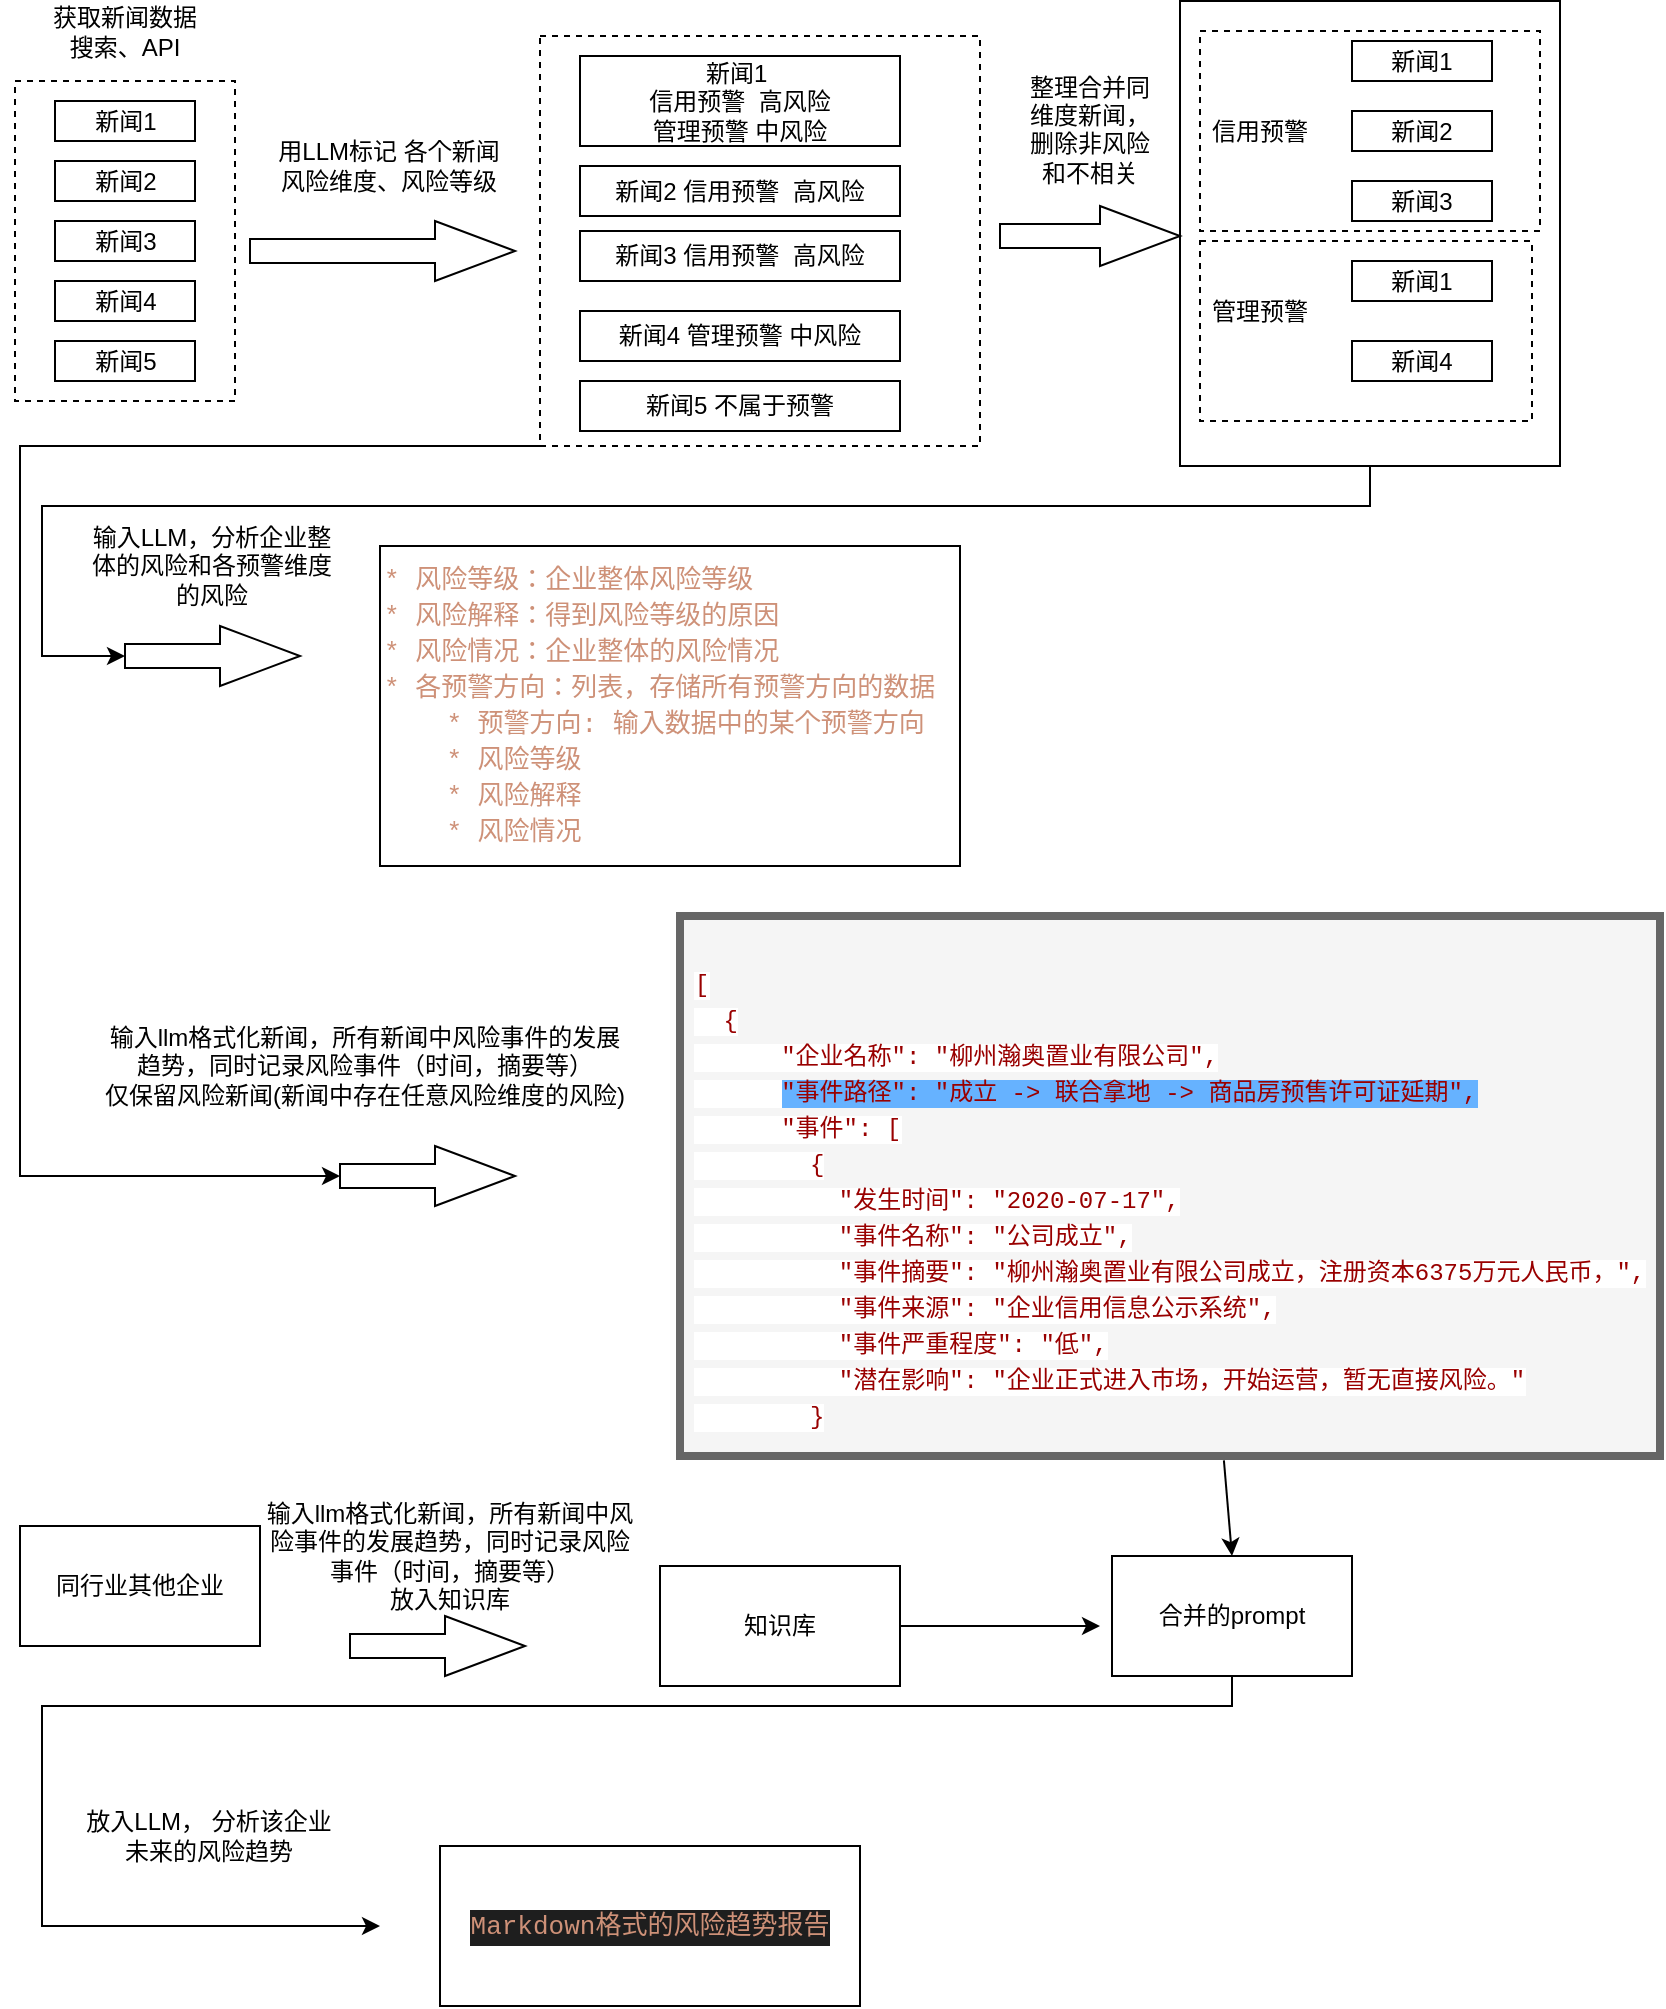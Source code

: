 <mxfile version="26.2.15">
  <diagram name="Page-1" id="-CptS_FyW93wxNX5hnl3">
    <mxGraphModel dx="938" dy="606" grid="1" gridSize="10" guides="1" tooltips="1" connect="1" arrows="1" fold="1" page="1" pageScale="1" pageWidth="827" pageHeight="1169" math="0" shadow="0">
      <root>
        <mxCell id="0" />
        <mxCell id="1" parent="0" />
        <mxCell id="sgrRT7Y9RnZKxksEeC1y-48" style="edgeStyle=orthogonalEdgeStyle;rounded=0;orthogonalLoop=1;jettySize=auto;html=1;entryX=0;entryY=0.5;entryDx=0;entryDy=0;entryPerimeter=0;" parent="1" source="sgrRT7Y9RnZKxksEeC1y-44" target="sgrRT7Y9RnZKxksEeC1y-42" edge="1">
          <mxGeometry relative="1" as="geometry">
            <mxPoint x="40" y="360" as="targetPoint" />
            <Array as="points">
              <mxPoint x="705" y="290" />
              <mxPoint x="41" y="290" />
              <mxPoint x="41" y="365" />
            </Array>
          </mxGeometry>
        </mxCell>
        <mxCell id="sgrRT7Y9RnZKxksEeC1y-44" value="" style="rounded=0;whiteSpace=wrap;html=1;" parent="1" vertex="1">
          <mxGeometry x="610" y="37.5" width="190" height="232.5" as="geometry" />
        </mxCell>
        <mxCell id="sgrRT7Y9RnZKxksEeC1y-24" value="" style="rounded=0;whiteSpace=wrap;html=1;dashed=1;" parent="1" vertex="1">
          <mxGeometry x="620" y="157.5" width="166" height="90" as="geometry" />
        </mxCell>
        <mxCell id="sgrRT7Y9RnZKxksEeC1y-23" value="" style="rounded=0;whiteSpace=wrap;html=1;dashed=1;" parent="1" vertex="1">
          <mxGeometry x="620" y="52.5" width="170" height="100" as="geometry" />
        </mxCell>
        <mxCell id="sgrRT7Y9RnZKxksEeC1y-10" value="" style="rounded=0;whiteSpace=wrap;html=1;dashed=1;fillColor=none;" parent="1" vertex="1">
          <mxGeometry x="27.5" y="77.5" width="110" height="160" as="geometry" />
        </mxCell>
        <mxCell id="sgrRT7Y9RnZKxksEeC1y-1" value="新闻5" style="rounded=0;whiteSpace=wrap;html=1;" parent="1" vertex="1">
          <mxGeometry x="47.5" y="207.5" width="70" height="20" as="geometry" />
        </mxCell>
        <mxCell id="sgrRT7Y9RnZKxksEeC1y-2" value="新闻4" style="rounded=0;whiteSpace=wrap;html=1;" parent="1" vertex="1">
          <mxGeometry x="47.5" y="177.5" width="70" height="20" as="geometry" />
        </mxCell>
        <mxCell id="sgrRT7Y9RnZKxksEeC1y-3" value="新闻3" style="rounded=0;whiteSpace=wrap;html=1;" parent="1" vertex="1">
          <mxGeometry x="47.5" y="147.5" width="70" height="20" as="geometry" />
        </mxCell>
        <mxCell id="sgrRT7Y9RnZKxksEeC1y-4" value="新闻2" style="rounded=0;whiteSpace=wrap;html=1;" parent="1" vertex="1">
          <mxGeometry x="47.5" y="117.5" width="70" height="20" as="geometry" />
        </mxCell>
        <mxCell id="sgrRT7Y9RnZKxksEeC1y-5" value="新闻1" style="rounded=0;whiteSpace=wrap;html=1;" parent="1" vertex="1">
          <mxGeometry x="47.5" y="87.5" width="70" height="20" as="geometry" />
        </mxCell>
        <mxCell id="sgrRT7Y9RnZKxksEeC1y-9" value="获取新闻数据&lt;div&gt;搜索、API&lt;/div&gt;" style="text;html=1;align=center;verticalAlign=middle;whiteSpace=wrap;rounded=0;" parent="1" vertex="1">
          <mxGeometry x="20" y="37.5" width="125" height="30" as="geometry" />
        </mxCell>
        <mxCell id="sgrRT7Y9RnZKxksEeC1y-14" value="用LLM标记 各个新闻&lt;div&gt;风险维度、风险等级&lt;/div&gt;" style="text;html=1;align=center;verticalAlign=middle;whiteSpace=wrap;rounded=0;" parent="1" vertex="1">
          <mxGeometry x="137.5" y="95" width="152.5" height="50" as="geometry" />
        </mxCell>
        <mxCell id="sgrRT7Y9RnZKxksEeC1y-15" value="信用预警" style="text;html=1;align=center;verticalAlign=middle;whiteSpace=wrap;rounded=0;" parent="1" vertex="1">
          <mxGeometry x="620" y="87.5" width="60" height="30" as="geometry" />
        </mxCell>
        <mxCell id="sgrRT7Y9RnZKxksEeC1y-16" value="管理预警" style="text;html=1;align=center;verticalAlign=middle;whiteSpace=wrap;rounded=0;" parent="1" vertex="1">
          <mxGeometry x="620" y="177.5" width="60" height="30" as="geometry" />
        </mxCell>
        <mxCell id="sgrRT7Y9RnZKxksEeC1y-17" value="新闻1" style="rounded=0;whiteSpace=wrap;html=1;" parent="1" vertex="1">
          <mxGeometry x="696" y="57.5" width="70" height="20" as="geometry" />
        </mxCell>
        <mxCell id="sgrRT7Y9RnZKxksEeC1y-18" value="新闻2" style="rounded=0;whiteSpace=wrap;html=1;" parent="1" vertex="1">
          <mxGeometry x="696" y="92.5" width="70" height="20" as="geometry" />
        </mxCell>
        <mxCell id="sgrRT7Y9RnZKxksEeC1y-19" value="新闻3" style="rounded=0;whiteSpace=wrap;html=1;" parent="1" vertex="1">
          <mxGeometry x="696" y="127.5" width="70" height="20" as="geometry" />
        </mxCell>
        <mxCell id="sgrRT7Y9RnZKxksEeC1y-20" value="新闻1" style="rounded=0;whiteSpace=wrap;html=1;" parent="1" vertex="1">
          <mxGeometry x="696" y="167.5" width="70" height="20" as="geometry" />
        </mxCell>
        <mxCell id="sgrRT7Y9RnZKxksEeC1y-22" value="新闻4" style="rounded=0;whiteSpace=wrap;html=1;" parent="1" vertex="1">
          <mxGeometry x="696" y="207.5" width="70" height="20" as="geometry" />
        </mxCell>
        <mxCell id="sgrRT7Y9RnZKxksEeC1y-25" value="" style="html=1;shadow=0;dashed=0;align=center;verticalAlign=middle;shape=mxgraph.arrows2.arrow;dy=0.6;dx=40;notch=0;" parent="1" vertex="1">
          <mxGeometry x="145" y="147.5" width="132.5" height="30" as="geometry" />
        </mxCell>
        <mxCell id="sgrRT7Y9RnZKxksEeC1y-27" value="" style="html=1;shadow=0;dashed=0;align=center;verticalAlign=middle;shape=mxgraph.arrows2.arrow;dy=0.6;dx=40;notch=0;" parent="1" vertex="1">
          <mxGeometry x="520" y="140" width="90" height="30" as="geometry" />
        </mxCell>
        <mxCell id="sgrRT7Y9RnZKxksEeC1y-29" value="整理合并同维度新闻，删除非风险和不相关&lt;div&gt;&lt;br&gt;&lt;/div&gt;" style="text;html=1;align=center;verticalAlign=middle;whiteSpace=wrap;rounded=0;" parent="1" vertex="1">
          <mxGeometry x="530" y="97.5" width="70" height="22.5" as="geometry" />
        </mxCell>
        <mxCell id="sgrRT7Y9RnZKxksEeC1y-32" value="" style="rounded=0;whiteSpace=wrap;html=1;dashed=1;fillColor=none;" parent="1" vertex="1">
          <mxGeometry x="290" y="55" width="220" height="205" as="geometry" />
        </mxCell>
        <mxCell id="sgrRT7Y9RnZKxksEeC1y-33" value="新闻5 不属于预警" style="rounded=0;whiteSpace=wrap;html=1;" parent="1" vertex="1">
          <mxGeometry x="310" y="227.5" width="160" height="25" as="geometry" />
        </mxCell>
        <mxCell id="sgrRT7Y9RnZKxksEeC1y-34" value="新闻4 管理预警 中风险" style="rounded=0;whiteSpace=wrap;html=1;" parent="1" vertex="1">
          <mxGeometry x="310" y="192.5" width="160" height="25" as="geometry" />
        </mxCell>
        <mxCell id="sgrRT7Y9RnZKxksEeC1y-35" value="新闻3 信用预警&amp;nbsp; 高风险" style="rounded=0;whiteSpace=wrap;html=1;" parent="1" vertex="1">
          <mxGeometry x="310" y="152.5" width="160" height="25" as="geometry" />
        </mxCell>
        <mxCell id="sgrRT7Y9RnZKxksEeC1y-36" value="新闻2 信用预警&amp;nbsp; 高风险" style="rounded=0;whiteSpace=wrap;html=1;" parent="1" vertex="1">
          <mxGeometry x="310" y="120" width="160" height="25" as="geometry" />
        </mxCell>
        <mxCell id="sgrRT7Y9RnZKxksEeC1y-37" value="新闻1&amp;nbsp;&lt;div&gt;信用预警&amp;nbsp; 高风险&lt;div&gt;管理预警 中风险&lt;/div&gt;&lt;/div&gt;" style="rounded=0;whiteSpace=wrap;html=1;" parent="1" vertex="1">
          <mxGeometry x="310" y="65" width="160" height="45" as="geometry" />
        </mxCell>
        <mxCell id="sgrRT7Y9RnZKxksEeC1y-40" value="输入LLM，分析企业整体的风险和各预警维度的风险" style="text;html=1;align=center;verticalAlign=middle;whiteSpace=wrap;rounded=0;" parent="1" vertex="1">
          <mxGeometry x="61.25" y="290" width="130" height="60" as="geometry" />
        </mxCell>
        <mxCell id="sgrRT7Y9RnZKxksEeC1y-42" value="" style="html=1;shadow=0;dashed=0;align=center;verticalAlign=middle;shape=mxgraph.arrows2.arrow;dy=0.6;dx=40;notch=0;" parent="1" vertex="1">
          <mxGeometry x="82.5" y="350" width="87.5" height="30" as="geometry" />
        </mxCell>
        <mxCell id="sgrRT7Y9RnZKxksEeC1y-50" value="&lt;div style=&quot;color: rgb(212, 212, 212); font-family: Consolas, &amp;quot;Courier New&amp;quot;, monospace; font-size: 13px; line-height: 18px; white-space: pre;&quot;&gt;&lt;div style=&quot;&quot;&gt;&lt;span style=&quot;color: rgb(206, 145, 120);&quot;&gt;* 风险等级：企业整体风险等级&lt;/span&gt;&lt;/div&gt;&lt;div style=&quot;&quot;&gt;&lt;span style=&quot;color: rgb(206, 145, 120);&quot;&gt;* 风险解释：得到风险等级的原因&lt;/span&gt;&lt;/div&gt;&lt;div style=&quot;&quot;&gt;&lt;span style=&quot;color: rgb(206, 145, 120);&quot;&gt;* 风险情况：企业整体的风险情况&lt;/span&gt;&lt;/div&gt;&lt;div style=&quot;&quot;&gt;&lt;span style=&quot;color: rgb(206, 145, 120);&quot;&gt;* 各预警方向：列表，存储所有预警方向的数据&lt;/span&gt;&lt;/div&gt;&lt;div style=&quot;&quot;&gt;&lt;span style=&quot;color: rgb(206, 145, 120);&quot;&gt;&amp;nbsp; &amp;nbsp; * 预警方向: 输入数据中的某个预警方向&lt;/span&gt;&lt;/div&gt;&lt;div style=&quot;&quot;&gt;&lt;span style=&quot;color: rgb(206, 145, 120);&quot;&gt;&amp;nbsp; &amp;nbsp; * 风险等级&lt;/span&gt;&lt;/div&gt;&lt;div style=&quot;&quot;&gt;&lt;span style=&quot;color: rgb(206, 145, 120);&quot;&gt;&amp;nbsp; &amp;nbsp; * 风险解释&lt;/span&gt;&lt;/div&gt;&lt;div&gt;&lt;span style=&quot;color: rgb(206, 145, 120);&quot;&gt;&amp;nbsp; &amp;nbsp; * 风险情况&lt;/span&gt;&lt;/div&gt;&lt;/div&gt;" style="rounded=0;whiteSpace=wrap;html=1;align=left;" parent="1" vertex="1">
          <mxGeometry x="210" y="310" width="290" height="160" as="geometry" />
        </mxCell>
        <mxCell id="sgrRT7Y9RnZKxksEeC1y-52" value="知识库" style="rounded=0;whiteSpace=wrap;html=1;" parent="1" vertex="1">
          <mxGeometry x="350" y="820" width="120" height="60" as="geometry" />
        </mxCell>
        <mxCell id="sgrRT7Y9RnZKxksEeC1y-60" value="输入llm格式化新闻，所有新闻中风险事件的发展趋势，同时记录风险事件（时间，摘要等）&lt;br&gt;仅保留风险新闻(新闻中存在任意风险维度的风险)" style="text;html=1;align=center;verticalAlign=middle;whiteSpace=wrap;rounded=0;" parent="1" vertex="1">
          <mxGeometry x="70" y="530" width="265" height="80" as="geometry" />
        </mxCell>
        <mxCell id="sgrRT7Y9RnZKxksEeC1y-61" value="" style="html=1;shadow=0;dashed=0;align=center;verticalAlign=middle;shape=mxgraph.arrows2.arrow;dy=0.6;dx=40;notch=0;" parent="1" vertex="1">
          <mxGeometry x="190" y="610" width="87.5" height="30" as="geometry" />
        </mxCell>
        <mxCell id="sgrRT7Y9RnZKxksEeC1y-62" value="&lt;div style=&quot;text-align: left;&quot;&gt;&lt;font style=&quot;color: rgb(153, 0, 0); background-color: light-dark(#ffffff, var(--ge-dark-color, #121212));&quot;&gt;&lt;br&gt;&lt;/font&gt;&lt;/div&gt;&lt;div style=&quot;font-family: Consolas, &amp;quot;Courier New&amp;quot;, monospace; font-weight: normal; line-height: 18px; white-space: pre;&quot;&gt;&lt;div style=&quot;text-align: left;&quot;&gt;&lt;font style=&quot;color: rgb(153, 0, 0); background-color: light-dark(#ffffff, var(--ge-dark-color, #121212));&quot;&gt;[&lt;/font&gt;&lt;/div&gt;&lt;div style=&quot;text-align: left;&quot;&gt;&lt;font style=&quot;color: rgb(153, 0, 0); background-color: light-dark(#ffffff, var(--ge-dark-color, #121212));&quot;&gt;&amp;nbsp; {&lt;/font&gt;&lt;/div&gt;&lt;div style=&quot;text-align: left;&quot;&gt;&lt;font style=&quot;color: rgb(153, 0, 0); background-color: light-dark(#ffffff, var(--ge-dark-color, #121212));&quot;&gt;&lt;span&gt;&amp;nbsp; &amp;nbsp; &amp;nbsp; &lt;/span&gt;&lt;span&gt;&quot;企业名称&quot;&lt;/span&gt;&lt;span&gt;: &lt;/span&gt;&lt;span&gt;&quot;柳州瀚奥置业有限公司&quot;&lt;/span&gt;&lt;span&gt;,&lt;/span&gt;&lt;/font&gt;&lt;/div&gt;&lt;div style=&quot;text-align: left;&quot;&gt;&lt;font style=&quot;color: rgb(153, 0, 0);&quot;&gt;&lt;span style=&quot;background-color: light-dark(#ffffff, var(--ge-dark-color, #121212));&quot;&gt;&amp;nbsp; &amp;nbsp; &amp;nbsp; &lt;/span&gt;&lt;span style=&quot;background-color: rgb(102, 178, 255);&quot;&gt;&quot;事件路径&quot;: &quot;成立 -&amp;gt; 联合拿地 -&amp;gt; 商品房预售许可证延期&quot;,&lt;/span&gt;&lt;/font&gt;&lt;/div&gt;&lt;div style=&quot;text-align: left;&quot;&gt;&lt;font style=&quot;color: rgb(153, 0, 0); background-color: light-dark(#ffffff, var(--ge-dark-color, #121212));&quot;&gt;&lt;span&gt;&amp;nbsp; &amp;nbsp; &amp;nbsp; &lt;/span&gt;&lt;span&gt;&quot;事件&quot;&lt;/span&gt;&lt;span&gt;: [&lt;/span&gt;&lt;/font&gt;&lt;/div&gt;&lt;div style=&quot;text-align: left;&quot;&gt;&lt;font style=&quot;color: rgb(153, 0, 0); background-color: light-dark(#ffffff, var(--ge-dark-color, #121212));&quot;&gt;&amp;nbsp; &amp;nbsp; &amp;nbsp; &amp;nbsp; {&lt;/font&gt;&lt;/div&gt;&lt;div style=&quot;text-align: left;&quot;&gt;&lt;font style=&quot;color: rgb(153, 0, 0); background-color: light-dark(#ffffff, var(--ge-dark-color, #121212));&quot;&gt;&lt;span&gt;&amp;nbsp; &amp;nbsp; &amp;nbsp; &amp;nbsp; &amp;nbsp; &lt;/span&gt;&lt;span&gt;&quot;发生时间&quot;&lt;/span&gt;&lt;span&gt;: &lt;/span&gt;&lt;span&gt;&quot;2020-07-17&quot;&lt;/span&gt;&lt;span&gt;,&lt;/span&gt;&lt;/font&gt;&lt;/div&gt;&lt;div style=&quot;text-align: left;&quot;&gt;&lt;font style=&quot;color: rgb(153, 0, 0); background-color: light-dark(#ffffff, var(--ge-dark-color, #121212));&quot;&gt;&lt;span&gt;&amp;nbsp; &amp;nbsp; &amp;nbsp; &amp;nbsp; &amp;nbsp; &lt;/span&gt;&lt;span&gt;&quot;事件名称&quot;&lt;/span&gt;&lt;span&gt;: &lt;/span&gt;&lt;span&gt;&quot;公司成立&quot;&lt;/span&gt;&lt;span&gt;,&lt;/span&gt;&lt;/font&gt;&lt;/div&gt;&lt;div style=&quot;text-align: left;&quot;&gt;&lt;font style=&quot;color: rgb(153, 0, 0); background-color: light-dark(#ffffff, var(--ge-dark-color, #121212));&quot;&gt;&lt;span&gt;&amp;nbsp; &amp;nbsp; &amp;nbsp; &amp;nbsp; &amp;nbsp; &lt;/span&gt;&lt;span&gt;&quot;事件摘要&quot;&lt;/span&gt;&lt;span&gt;: &lt;/span&gt;&lt;span&gt;&quot;柳州瀚奥置业有限公司成立，注册资本6375万元人民币，&quot;&lt;/span&gt;&lt;span&gt;,&lt;/span&gt;&lt;/font&gt;&lt;/div&gt;&lt;div style=&quot;text-align: left;&quot;&gt;&lt;font style=&quot;color: rgb(153, 0, 0); background-color: light-dark(#ffffff, var(--ge-dark-color, #121212));&quot;&gt;&lt;span&gt;&amp;nbsp; &amp;nbsp; &amp;nbsp; &amp;nbsp; &amp;nbsp; &lt;/span&gt;&lt;span&gt;&quot;事件来源&quot;&lt;/span&gt;&lt;span&gt;: &lt;/span&gt;&lt;span&gt;&quot;企业信用信息公示系统&quot;&lt;/span&gt;&lt;span&gt;,&lt;/span&gt;&lt;/font&gt;&lt;/div&gt;&lt;div style=&quot;text-align: left;&quot;&gt;&lt;font style=&quot;color: rgb(153, 0, 0); background-color: light-dark(#ffffff, var(--ge-dark-color, #121212));&quot;&gt;&lt;span&gt;&amp;nbsp; &amp;nbsp; &amp;nbsp; &amp;nbsp; &amp;nbsp; &lt;/span&gt;&lt;span&gt;&quot;事件严重程度&quot;&lt;/span&gt;&lt;span&gt;: &lt;/span&gt;&lt;span&gt;&quot;低&quot;&lt;/span&gt;&lt;span&gt;,&lt;/span&gt;&lt;/font&gt;&lt;/div&gt;&lt;div style=&quot;text-align: left;&quot;&gt;&lt;font style=&quot;color: rgb(153, 0, 0); background-color: light-dark(#ffffff, var(--ge-dark-color, #121212));&quot;&gt;&lt;span&gt;&amp;nbsp; &amp;nbsp; &amp;nbsp; &amp;nbsp; &amp;nbsp; &lt;/span&gt;&lt;span&gt;&quot;潜在影响&quot;&lt;/span&gt;&lt;span&gt;: &lt;/span&gt;&lt;span&gt;&quot;企业正式进入市场，开始运营，暂无直接风险。&quot;&lt;/span&gt;&lt;/font&gt;&lt;/div&gt;&lt;div style=&quot;text-align: left;&quot;&gt;&lt;font style=&quot;color: rgb(153, 0, 0); background-color: light-dark(#ffffff, var(--ge-dark-color, #121212));&quot;&gt;&amp;nbsp; &amp;nbsp; &amp;nbsp; &amp;nbsp; }&lt;/font&gt;&lt;/div&gt;&lt;/div&gt;" style="text;html=1;align=center;verticalAlign=middle;whiteSpace=wrap;rounded=0;strokeWidth=4;fillColor=#f5f5f5;fontColor=#333333;strokeColor=#666666;" parent="1" vertex="1">
          <mxGeometry x="360" y="495" width="490" height="270" as="geometry" />
        </mxCell>
        <mxCell id="sgrRT7Y9RnZKxksEeC1y-63" value="同行业其他企业" style="rounded=0;whiteSpace=wrap;html=1;" parent="1" vertex="1">
          <mxGeometry x="30" y="800" width="120" height="60" as="geometry" />
        </mxCell>
        <mxCell id="sgrRT7Y9RnZKxksEeC1y-66" value="输入llm格式化新闻，所有新闻中风险事件的发展趋势，同时记录风险事件（时间，摘要等）&lt;div&gt;放入知识库&lt;/div&gt;" style="text;html=1;align=center;verticalAlign=middle;whiteSpace=wrap;rounded=0;" parent="1" vertex="1">
          <mxGeometry x="150" y="785" width="190" height="60" as="geometry" />
        </mxCell>
        <mxCell id="sgrRT7Y9RnZKxksEeC1y-67" value="" style="html=1;shadow=0;dashed=0;align=center;verticalAlign=middle;shape=mxgraph.arrows2.arrow;dy=0.6;dx=40;notch=0;" parent="1" vertex="1">
          <mxGeometry x="195" y="845" width="87.5" height="30" as="geometry" />
        </mxCell>
        <mxCell id="sgrRT7Y9RnZKxksEeC1y-71" style="edgeStyle=orthogonalEdgeStyle;rounded=0;orthogonalLoop=1;jettySize=auto;html=1;" parent="1" source="sgrRT7Y9RnZKxksEeC1y-68" edge="1">
          <mxGeometry relative="1" as="geometry">
            <mxPoint x="210" y="1000" as="targetPoint" />
            <Array as="points">
              <mxPoint x="636" y="890" />
              <mxPoint x="41" y="890" />
            </Array>
          </mxGeometry>
        </mxCell>
        <mxCell id="sgrRT7Y9RnZKxksEeC1y-68" value="合并的prompt" style="rounded=0;whiteSpace=wrap;html=1;" parent="1" vertex="1">
          <mxGeometry x="576" y="815" width="120" height="60" as="geometry" />
        </mxCell>
        <mxCell id="sgrRT7Y9RnZKxksEeC1y-69" value="" style="endArrow=classic;html=1;rounded=0;" parent="1" edge="1">
          <mxGeometry width="50" height="50" relative="1" as="geometry">
            <mxPoint x="470" y="850" as="sourcePoint" />
            <mxPoint x="570" y="850" as="targetPoint" />
          </mxGeometry>
        </mxCell>
        <mxCell id="sgrRT7Y9RnZKxksEeC1y-70" value="" style="endArrow=classic;html=1;rounded=0;entryX=0.5;entryY=0;entryDx=0;entryDy=0;exitX=0.555;exitY=1.008;exitDx=0;exitDy=0;exitPerimeter=0;" parent="1" source="sgrRT7Y9RnZKxksEeC1y-62" target="sgrRT7Y9RnZKxksEeC1y-68" edge="1">
          <mxGeometry width="50" height="50" relative="1" as="geometry">
            <mxPoint x="510" y="829.58" as="sourcePoint" />
            <mxPoint x="610" y="829.58" as="targetPoint" />
          </mxGeometry>
        </mxCell>
        <mxCell id="sgrRT7Y9RnZKxksEeC1y-72" value="放入LLM， 分析该企业未来的风险趋势" style="text;html=1;align=center;verticalAlign=middle;whiteSpace=wrap;rounded=0;" parent="1" vertex="1">
          <mxGeometry x="57.5" y="940" width="132.5" height="30" as="geometry" />
        </mxCell>
        <mxCell id="sgrRT7Y9RnZKxksEeC1y-75" value="&lt;div style=&quot;color: rgb(212, 212, 212); background-color: rgb(30, 30, 30); font-family: Consolas, &amp;quot;Courier New&amp;quot;, monospace; font-size: 13px; line-height: 18px; white-space: pre;&quot;&gt;&lt;span style=&quot;color: #ce9178;&quot;&gt;Markdown格式的风险趋势报告&lt;/span&gt;&lt;/div&gt;" style="rounded=0;whiteSpace=wrap;html=1;" parent="1" vertex="1">
          <mxGeometry x="240" y="960" width="210" height="80" as="geometry" />
        </mxCell>
        <mxCell id="RbbIZ7TsaSekIX87imxi-2" style="edgeStyle=orthogonalEdgeStyle;rounded=0;orthogonalLoop=1;jettySize=auto;html=1;entryX=0;entryY=0.5;entryDx=0;entryDy=0;entryPerimeter=0;" edge="1" parent="1" source="sgrRT7Y9RnZKxksEeC1y-32" target="sgrRT7Y9RnZKxksEeC1y-61">
          <mxGeometry relative="1" as="geometry">
            <Array as="points">
              <mxPoint x="30" y="260" />
              <mxPoint x="30" y="625" />
            </Array>
          </mxGeometry>
        </mxCell>
      </root>
    </mxGraphModel>
  </diagram>
</mxfile>
